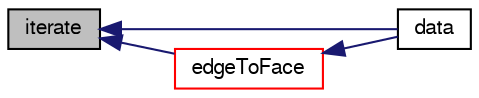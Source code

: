 digraph "iterate"
{
  bgcolor="transparent";
  edge [fontname="FreeSans",fontsize="10",labelfontname="FreeSans",labelfontsize="10"];
  node [fontname="FreeSans",fontsize="10",shape=record];
  rankdir="LR";
  Node564 [label="iterate",height=0.2,width=0.4,color="black", fillcolor="grey75", style="filled", fontcolor="black"];
  Node564 -> Node565 [dir="back",color="midnightblue",fontsize="10",style="solid",fontname="FreeSans"];
  Node565 [label="data",height=0.2,width=0.4,color="black",URL="$a24834.html#a3cb51c6d7125aa51349080ee9eeba567",tooltip="Additional data to be passed into container. "];
  Node564 -> Node566 [dir="back",color="midnightblue",fontsize="10",style="solid",fontname="FreeSans"];
  Node566 [label="edgeToFace",height=0.2,width=0.4,color="red",URL="$a24834.html#a07f8a8889b2251ab012810f2e7f566ef",tooltip="Propagate from edge to face. Returns total number of faces. "];
  Node566 -> Node565 [dir="back",color="midnightblue",fontsize="10",style="solid",fontname="FreeSans"];
}
